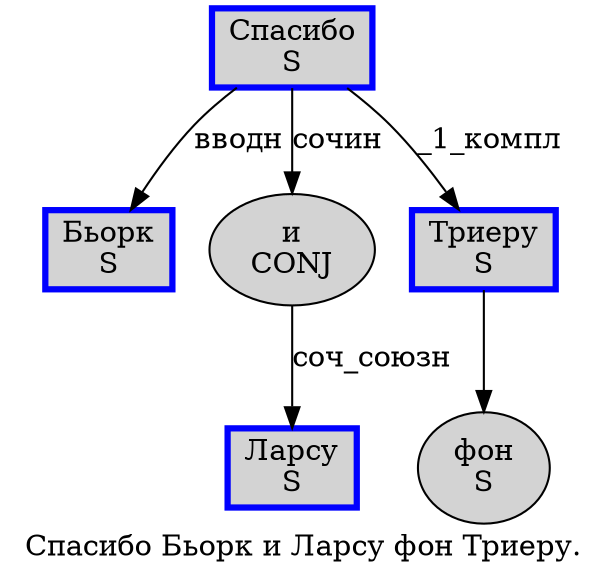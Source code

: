 digraph SENTENCE_1059 {
	graph [label="Спасибо Бьорк и Ларсу фон Триеру."]
	node [style=filled]
		0 [label="Спасибо
S" color=blue fillcolor=lightgray penwidth=3 shape=box]
		1 [label="Бьорк
S" color=blue fillcolor=lightgray penwidth=3 shape=box]
		2 [label="и
CONJ" color="" fillcolor=lightgray penwidth=1 shape=ellipse]
		3 [label="Ларсу
S" color=blue fillcolor=lightgray penwidth=3 shape=box]
		4 [label="фон
S" color="" fillcolor=lightgray penwidth=1 shape=ellipse]
		5 [label="Триеру
S" color=blue fillcolor=lightgray penwidth=3 shape=box]
			2 -> 3 [label="соч_союзн"]
			5 -> 4
			0 -> 1 [label="вводн"]
			0 -> 2 [label="сочин"]
			0 -> 5 [label="_1_компл"]
}